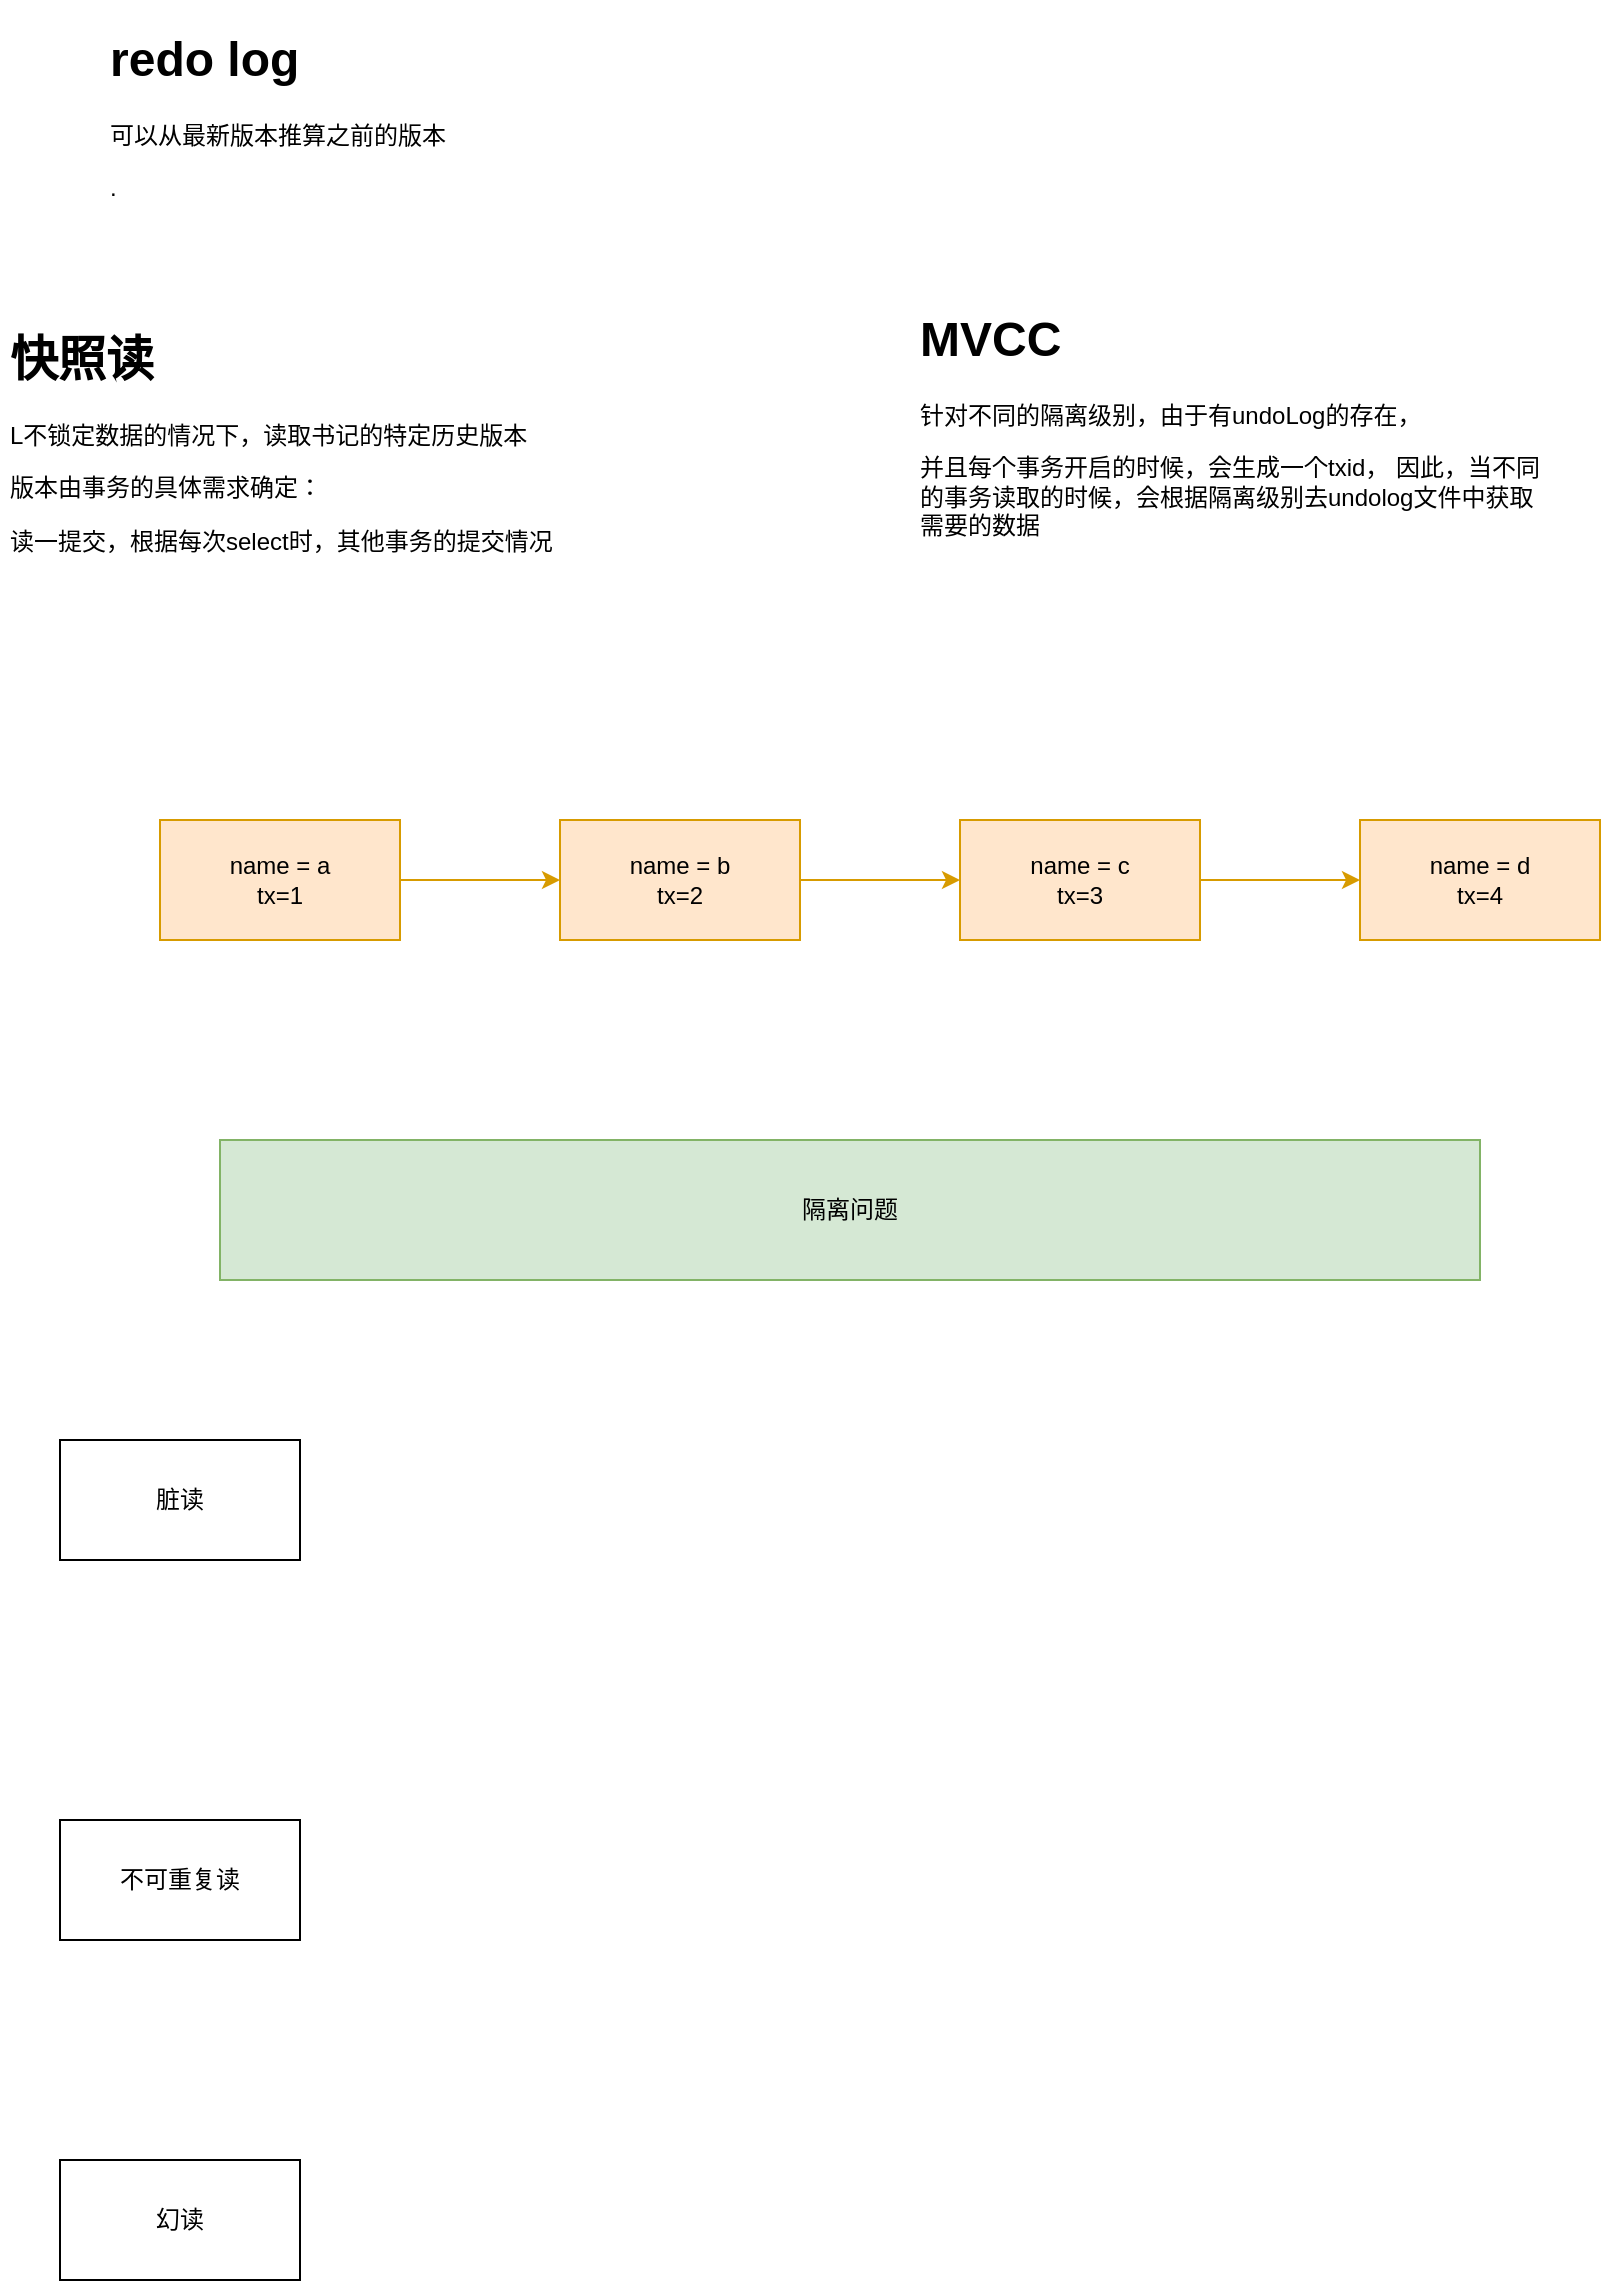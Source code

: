 <mxfile version="23.1.6" type="github">
  <diagram name="Page-1" id="2rnLcx_xgWCIBUnER_U7">
    <mxGraphModel dx="1362" dy="749" grid="1" gridSize="10" guides="1" tooltips="1" connect="1" arrows="1" fold="1" page="1" pageScale="1" pageWidth="850" pageHeight="1100" math="0" shadow="0">
      <root>
        <mxCell id="0" />
        <mxCell id="1" parent="0" />
        <mxCell id="COu84_jl5_JWKWYQJhoR-2" value="&lt;h1&gt;redo log&lt;br&gt;&lt;/h1&gt;&lt;p&gt;可以从最新版本推算之前的版本&lt;/p&gt;&lt;p&gt;.&lt;/p&gt;" style="text;html=1;spacing=5;spacingTop=-20;whiteSpace=wrap;overflow=hidden;rounded=0;" vertex="1" parent="1">
          <mxGeometry x="70" y="80" width="190" height="120" as="geometry" />
        </mxCell>
        <mxCell id="COu84_jl5_JWKWYQJhoR-3" value="&lt;h1&gt;快照读&lt;/h1&gt;&lt;p&gt;L不锁定数据的情况下，读取书记的特定历史版本&lt;/p&gt;&lt;p&gt;版本由事务的具体需求确定：&lt;/p&gt;&lt;p&gt;读一提交，根据每次select时，其他事务的提交情况&lt;br&gt;&lt;/p&gt;" style="text;html=1;spacing=5;spacingTop=-20;whiteSpace=wrap;overflow=hidden;rounded=0;" vertex="1" parent="1">
          <mxGeometry x="20" y="230" width="350" height="180" as="geometry" />
        </mxCell>
        <mxCell id="COu84_jl5_JWKWYQJhoR-7" value="&lt;h1&gt;MVCC&lt;/h1&gt;&lt;p&gt;针对不同的隔离级别，由于有undoLog的存在，&lt;/p&gt;&lt;p&gt;并且每个事务开启的时候，会生成一个txid， 因此，当不同的事务读取的时候，会根据隔离级别去undolog文件中获取需要的数据&lt;br&gt;&lt;/p&gt;" style="text;html=1;spacing=5;spacingTop=-20;whiteSpace=wrap;overflow=hidden;rounded=0;" vertex="1" parent="1">
          <mxGeometry x="475" y="220" width="325" height="160" as="geometry" />
        </mxCell>
        <mxCell id="COu84_jl5_JWKWYQJhoR-10" value="" style="edgeStyle=orthogonalEdgeStyle;rounded=0;orthogonalLoop=1;jettySize=auto;html=1;fillColor=#ffe6cc;strokeColor=#d79b00;" edge="1" parent="1" source="COu84_jl5_JWKWYQJhoR-8" target="COu84_jl5_JWKWYQJhoR-9">
          <mxGeometry relative="1" as="geometry" />
        </mxCell>
        <mxCell id="COu84_jl5_JWKWYQJhoR-8" value="&lt;div&gt;name = a&lt;/div&gt;&lt;div&gt;tx=1&lt;br&gt;&lt;/div&gt;" style="rounded=0;whiteSpace=wrap;html=1;fillColor=#ffe6cc;strokeColor=#d79b00;" vertex="1" parent="1">
          <mxGeometry x="100" y="480" width="120" height="60" as="geometry" />
        </mxCell>
        <mxCell id="COu84_jl5_JWKWYQJhoR-12" value="" style="edgeStyle=orthogonalEdgeStyle;rounded=0;orthogonalLoop=1;jettySize=auto;html=1;fillColor=#ffe6cc;strokeColor=#d79b00;" edge="1" parent="1" source="COu84_jl5_JWKWYQJhoR-9" target="COu84_jl5_JWKWYQJhoR-11">
          <mxGeometry relative="1" as="geometry" />
        </mxCell>
        <mxCell id="COu84_jl5_JWKWYQJhoR-9" value="&lt;div&gt;name = b&lt;br&gt;&lt;/div&gt;&lt;div&gt;tx=2&lt;/div&gt;" style="rounded=0;whiteSpace=wrap;html=1;fillColor=#ffe6cc;strokeColor=#d79b00;" vertex="1" parent="1">
          <mxGeometry x="300" y="480" width="120" height="60" as="geometry" />
        </mxCell>
        <mxCell id="COu84_jl5_JWKWYQJhoR-14" value="" style="edgeStyle=orthogonalEdgeStyle;rounded=0;orthogonalLoop=1;jettySize=auto;html=1;fillColor=#ffe6cc;strokeColor=#d79b00;" edge="1" parent="1" source="COu84_jl5_JWKWYQJhoR-11" target="COu84_jl5_JWKWYQJhoR-13">
          <mxGeometry relative="1" as="geometry" />
        </mxCell>
        <mxCell id="COu84_jl5_JWKWYQJhoR-11" value="&lt;div&gt;name = c&lt;br&gt;&lt;/div&gt;&lt;div&gt;tx=3&lt;/div&gt;" style="rounded=0;whiteSpace=wrap;html=1;fillColor=#ffe6cc;strokeColor=#d79b00;" vertex="1" parent="1">
          <mxGeometry x="500" y="480" width="120" height="60" as="geometry" />
        </mxCell>
        <mxCell id="COu84_jl5_JWKWYQJhoR-13" value="&lt;div&gt;name = d&lt;br&gt;&lt;/div&gt;&lt;div&gt;tx=4&lt;/div&gt;" style="rounded=0;whiteSpace=wrap;html=1;fillColor=#ffe6cc;strokeColor=#d79b00;" vertex="1" parent="1">
          <mxGeometry x="700" y="480" width="120" height="60" as="geometry" />
        </mxCell>
        <mxCell id="COu84_jl5_JWKWYQJhoR-15" value="隔离问题" style="text;html=1;align=center;verticalAlign=middle;whiteSpace=wrap;rounded=0;fillColor=#d5e8d4;strokeColor=#82b366;" vertex="1" parent="1">
          <mxGeometry x="130" y="640" width="630" height="70" as="geometry" />
        </mxCell>
        <mxCell id="COu84_jl5_JWKWYQJhoR-16" value="脏读" style="rounded=0;whiteSpace=wrap;html=1;" vertex="1" parent="1">
          <mxGeometry x="50" y="790" width="120" height="60" as="geometry" />
        </mxCell>
        <mxCell id="COu84_jl5_JWKWYQJhoR-17" value="不可重复读" style="rounded=0;whiteSpace=wrap;html=1;" vertex="1" parent="1">
          <mxGeometry x="50" y="980" width="120" height="60" as="geometry" />
        </mxCell>
        <mxCell id="COu84_jl5_JWKWYQJhoR-18" value="幻读" style="rounded=0;whiteSpace=wrap;html=1;" vertex="1" parent="1">
          <mxGeometry x="50" y="1150" width="120" height="60" as="geometry" />
        </mxCell>
      </root>
    </mxGraphModel>
  </diagram>
</mxfile>
